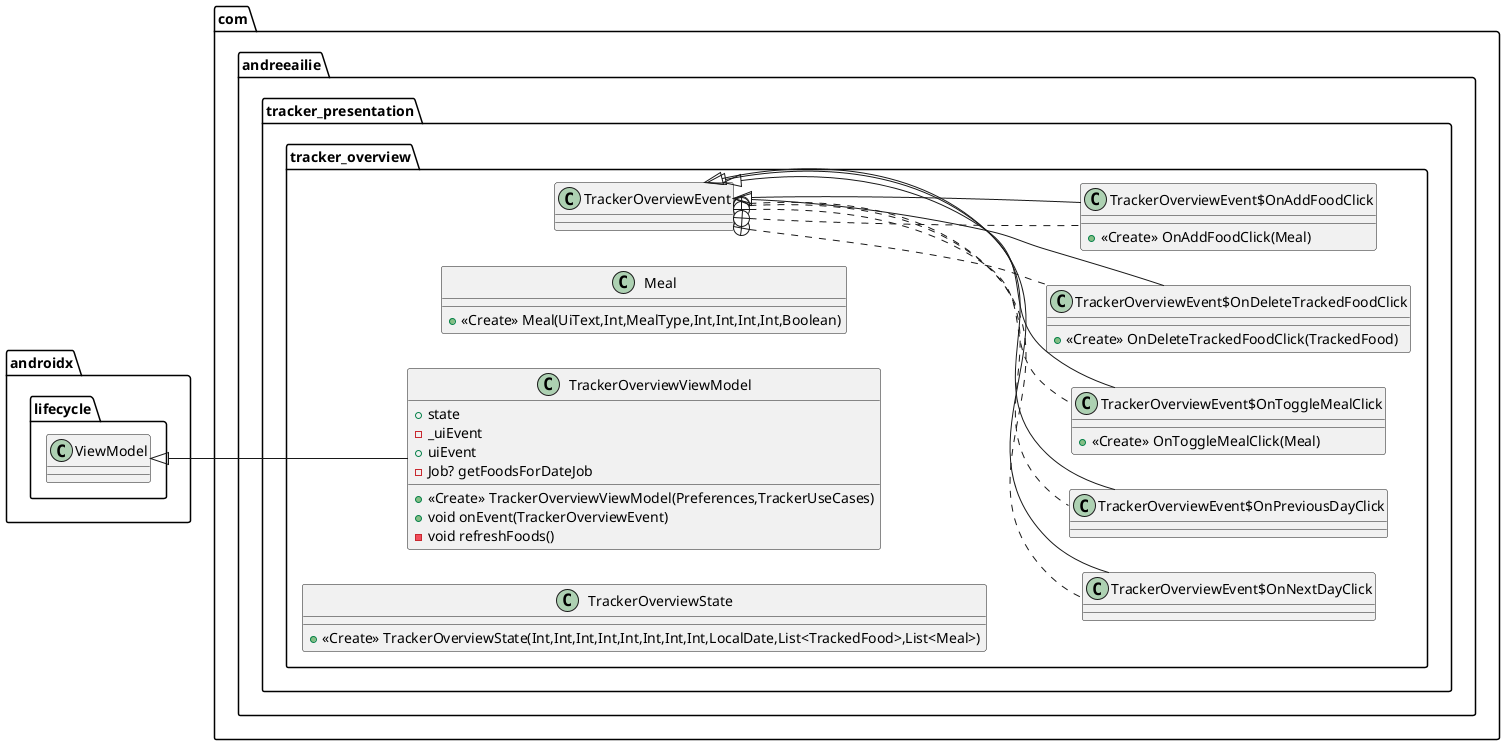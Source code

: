 @startuml

left to right direction

class com.andreeailie.tracker_presentation.tracker_overview.TrackerOverviewEvent$OnNextDayClick {
}
class com.andreeailie.tracker_presentation.tracker_overview.TrackerOverviewEvent$OnPreviousDayClick {
}
class com.andreeailie.tracker_presentation.tracker_overview.TrackerOverviewEvent$OnToggleMealClick {
+ <<Create>> OnToggleMealClick(Meal)
}

class com.andreeailie.tracker_presentation.tracker_overview.TrackerOverviewEvent$OnDeleteTrackedFoodClick {
+ <<Create>> OnDeleteTrackedFoodClick(TrackedFood)
}

class com.andreeailie.tracker_presentation.tracker_overview.TrackerOverviewEvent$OnAddFoodClick {
+ <<Create>> OnAddFoodClick(Meal)
}

class com.andreeailie.tracker_presentation.tracker_overview.TrackerOverviewEvent {
}
class com.andreeailie.tracker_presentation.tracker_overview.Meal {
+ <<Create>> Meal(UiText,Int,MealType,Int,Int,Int,Int,Boolean)
}

class com.andreeailie.tracker_presentation.tracker_overview.TrackerOverviewViewModel {
+  state
-  _uiEvent
+  uiEvent
- Job? getFoodsForDateJob
+ <<Create>> TrackerOverviewViewModel(Preferences,TrackerUseCases)
+ void onEvent(TrackerOverviewEvent)
- void refreshFoods()
}


class com.andreeailie.tracker_presentation.tracker_overview.TrackerOverviewState {
+ <<Create>> TrackerOverviewState(Int,Int,Int,Int,Int,Int,Int,Int,LocalDate,List<TrackedFood>,List<Meal>)
}



com.andreeailie.tracker_presentation.tracker_overview.TrackerOverviewEvent +.. com.andreeailie.tracker_presentation.tracker_overview.TrackerOverviewEvent$OnNextDayClick
com.andreeailie.tracker_presentation.tracker_overview.TrackerOverviewEvent <|-- com.andreeailie.tracker_presentation.tracker_overview.TrackerOverviewEvent$OnNextDayClick
com.andreeailie.tracker_presentation.tracker_overview.TrackerOverviewEvent +.. com.andreeailie.tracker_presentation.tracker_overview.TrackerOverviewEvent$OnPreviousDayClick
com.andreeailie.tracker_presentation.tracker_overview.TrackerOverviewEvent <|-- com.andreeailie.tracker_presentation.tracker_overview.TrackerOverviewEvent$OnPreviousDayClick
com.andreeailie.tracker_presentation.tracker_overview.TrackerOverviewEvent +.. com.andreeailie.tracker_presentation.tracker_overview.TrackerOverviewEvent$OnToggleMealClick
com.andreeailie.tracker_presentation.tracker_overview.TrackerOverviewEvent <|-- com.andreeailie.tracker_presentation.tracker_overview.TrackerOverviewEvent$OnToggleMealClick
com.andreeailie.tracker_presentation.tracker_overview.TrackerOverviewEvent +.. com.andreeailie.tracker_presentation.tracker_overview.TrackerOverviewEvent$OnDeleteTrackedFoodClick
com.andreeailie.tracker_presentation.tracker_overview.TrackerOverviewEvent <|-- com.andreeailie.tracker_presentation.tracker_overview.TrackerOverviewEvent$OnDeleteTrackedFoodClick
com.andreeailie.tracker_presentation.tracker_overview.TrackerOverviewEvent +.. com.andreeailie.tracker_presentation.tracker_overview.TrackerOverviewEvent$OnAddFoodClick
com.andreeailie.tracker_presentation.tracker_overview.TrackerOverviewEvent <|-- com.andreeailie.tracker_presentation.tracker_overview.TrackerOverviewEvent$OnAddFoodClick
androidx.lifecycle.ViewModel <|-- com.andreeailie.tracker_presentation.tracker_overview.TrackerOverviewViewModel
@enduml